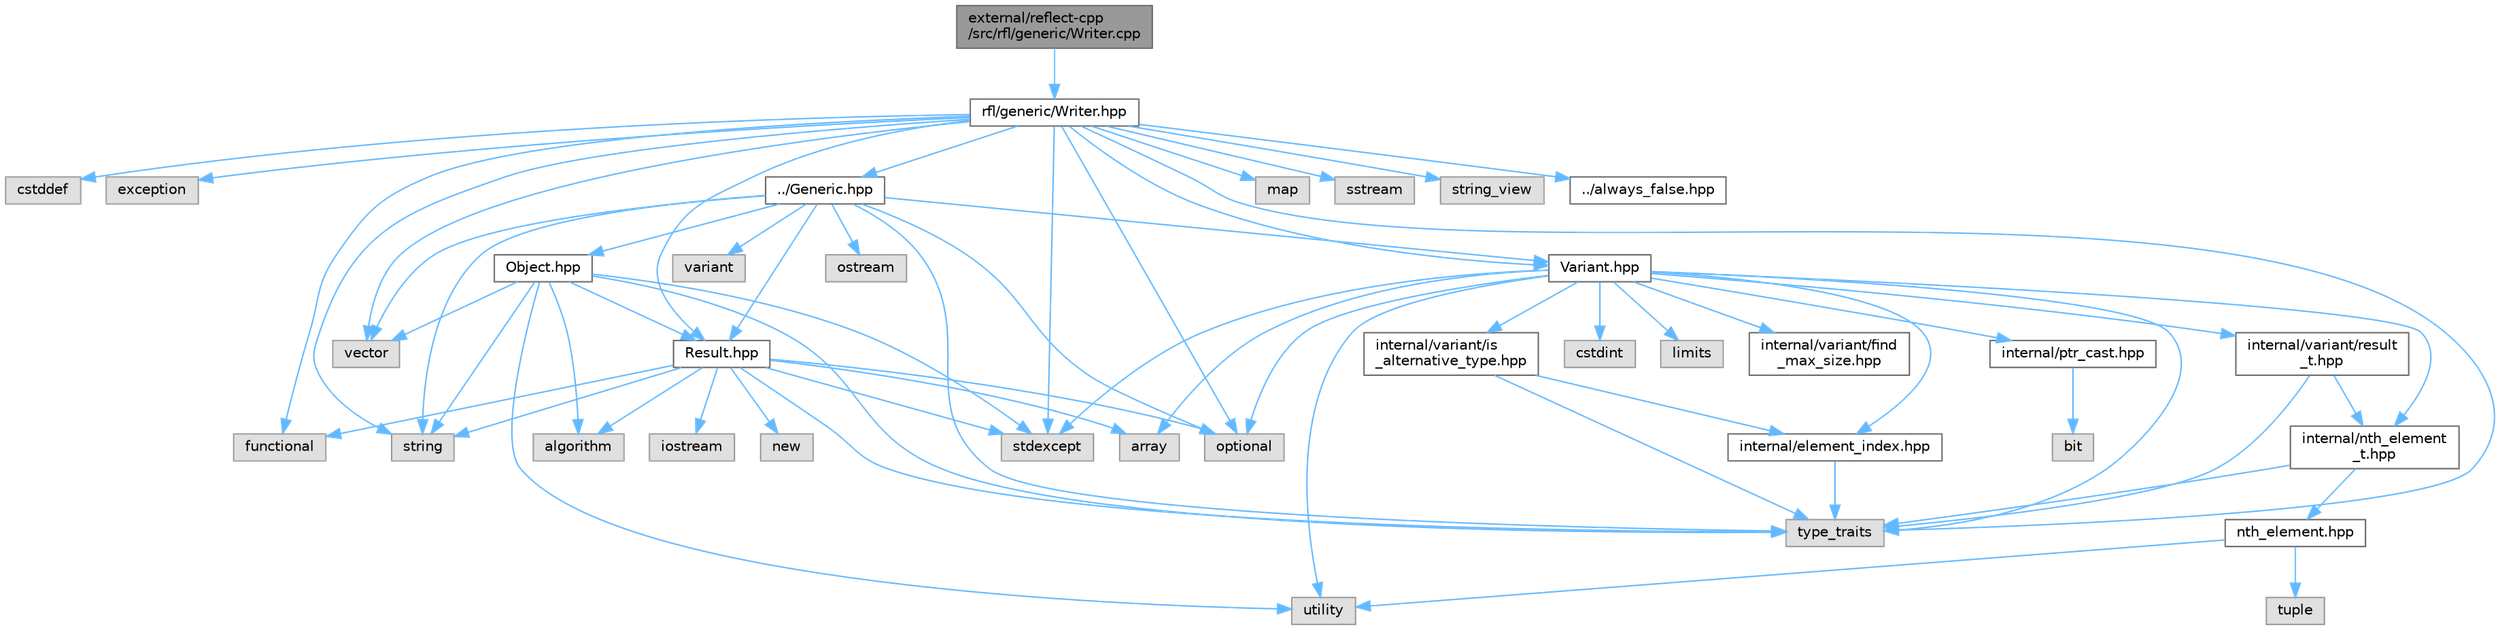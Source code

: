 digraph "external/reflect-cpp/src/rfl/generic/Writer.cpp"
{
 // LATEX_PDF_SIZE
  bgcolor="transparent";
  edge [fontname=Helvetica,fontsize=10,labelfontname=Helvetica,labelfontsize=10];
  node [fontname=Helvetica,fontsize=10,shape=box,height=0.2,width=0.4];
  Node1 [id="Node000001",label="external/reflect-cpp\l/src/rfl/generic/Writer.cpp",height=0.2,width=0.4,color="gray40", fillcolor="grey60", style="filled", fontcolor="black",tooltip=" "];
  Node1 -> Node2 [id="edge65_Node000001_Node000002",color="steelblue1",style="solid",tooltip=" "];
  Node2 [id="Node000002",label="rfl/generic/Writer.hpp",height=0.2,width=0.4,color="grey40", fillcolor="white", style="filled",URL="$generic_2_writer_8hpp.html",tooltip=" "];
  Node2 -> Node3 [id="edge66_Node000002_Node000003",color="steelblue1",style="solid",tooltip=" "];
  Node3 [id="Node000003",label="cstddef",height=0.2,width=0.4,color="grey60", fillcolor="#E0E0E0", style="filled",tooltip=" "];
  Node2 -> Node4 [id="edge67_Node000002_Node000004",color="steelblue1",style="solid",tooltip=" "];
  Node4 [id="Node000004",label="exception",height=0.2,width=0.4,color="grey60", fillcolor="#E0E0E0", style="filled",tooltip=" "];
  Node2 -> Node5 [id="edge68_Node000002_Node000005",color="steelblue1",style="solid",tooltip=" "];
  Node5 [id="Node000005",label="functional",height=0.2,width=0.4,color="grey60", fillcolor="#E0E0E0", style="filled",tooltip=" "];
  Node2 -> Node6 [id="edge69_Node000002_Node000006",color="steelblue1",style="solid",tooltip=" "];
  Node6 [id="Node000006",label="map",height=0.2,width=0.4,color="grey60", fillcolor="#E0E0E0", style="filled",tooltip=" "];
  Node2 -> Node7 [id="edge70_Node000002_Node000007",color="steelblue1",style="solid",tooltip=" "];
  Node7 [id="Node000007",label="optional",height=0.2,width=0.4,color="grey60", fillcolor="#E0E0E0", style="filled",tooltip=" "];
  Node2 -> Node8 [id="edge71_Node000002_Node000008",color="steelblue1",style="solid",tooltip=" "];
  Node8 [id="Node000008",label="sstream",height=0.2,width=0.4,color="grey60", fillcolor="#E0E0E0", style="filled",tooltip=" "];
  Node2 -> Node9 [id="edge72_Node000002_Node000009",color="steelblue1",style="solid",tooltip=" "];
  Node9 [id="Node000009",label="stdexcept",height=0.2,width=0.4,color="grey60", fillcolor="#E0E0E0", style="filled",tooltip=" "];
  Node2 -> Node10 [id="edge73_Node000002_Node000010",color="steelblue1",style="solid",tooltip=" "];
  Node10 [id="Node000010",label="string",height=0.2,width=0.4,color="grey60", fillcolor="#E0E0E0", style="filled",tooltip=" "];
  Node2 -> Node11 [id="edge74_Node000002_Node000011",color="steelblue1",style="solid",tooltip=" "];
  Node11 [id="Node000011",label="string_view",height=0.2,width=0.4,color="grey60", fillcolor="#E0E0E0", style="filled",tooltip=" "];
  Node2 -> Node12 [id="edge75_Node000002_Node000012",color="steelblue1",style="solid",tooltip=" "];
  Node12 [id="Node000012",label="type_traits",height=0.2,width=0.4,color="grey60", fillcolor="#E0E0E0", style="filled",tooltip=" "];
  Node2 -> Node13 [id="edge76_Node000002_Node000013",color="steelblue1",style="solid",tooltip=" "];
  Node13 [id="Node000013",label="vector",height=0.2,width=0.4,color="grey60", fillcolor="#E0E0E0", style="filled",tooltip=" "];
  Node2 -> Node14 [id="edge77_Node000002_Node000014",color="steelblue1",style="solid",tooltip=" "];
  Node14 [id="Node000014",label="../Generic.hpp",height=0.2,width=0.4,color="grey40", fillcolor="white", style="filled",URL="$_generic_8hpp.html",tooltip=" "];
  Node14 -> Node7 [id="edge78_Node000014_Node000007",color="steelblue1",style="solid",tooltip=" "];
  Node14 -> Node15 [id="edge79_Node000014_Node000015",color="steelblue1",style="solid",tooltip=" "];
  Node15 [id="Node000015",label="ostream",height=0.2,width=0.4,color="grey60", fillcolor="#E0E0E0", style="filled",tooltip=" "];
  Node14 -> Node10 [id="edge80_Node000014_Node000010",color="steelblue1",style="solid",tooltip=" "];
  Node14 -> Node12 [id="edge81_Node000014_Node000012",color="steelblue1",style="solid",tooltip=" "];
  Node14 -> Node16 [id="edge82_Node000014_Node000016",color="steelblue1",style="solid",tooltip=" "];
  Node16 [id="Node000016",label="variant",height=0.2,width=0.4,color="grey60", fillcolor="#E0E0E0", style="filled",tooltip=" "];
  Node14 -> Node13 [id="edge83_Node000014_Node000013",color="steelblue1",style="solid",tooltip=" "];
  Node14 -> Node17 [id="edge84_Node000014_Node000017",color="steelblue1",style="solid",tooltip=" "];
  Node17 [id="Node000017",label="Object.hpp",height=0.2,width=0.4,color="grey40", fillcolor="white", style="filled",URL="$_object_8hpp.html",tooltip=" "];
  Node17 -> Node18 [id="edge85_Node000017_Node000018",color="steelblue1",style="solid",tooltip=" "];
  Node18 [id="Node000018",label="algorithm",height=0.2,width=0.4,color="grey60", fillcolor="#E0E0E0", style="filled",tooltip=" "];
  Node17 -> Node9 [id="edge86_Node000017_Node000009",color="steelblue1",style="solid",tooltip=" "];
  Node17 -> Node10 [id="edge87_Node000017_Node000010",color="steelblue1",style="solid",tooltip=" "];
  Node17 -> Node12 [id="edge88_Node000017_Node000012",color="steelblue1",style="solid",tooltip=" "];
  Node17 -> Node19 [id="edge89_Node000017_Node000019",color="steelblue1",style="solid",tooltip=" "];
  Node19 [id="Node000019",label="utility",height=0.2,width=0.4,color="grey60", fillcolor="#E0E0E0", style="filled",tooltip=" "];
  Node17 -> Node13 [id="edge90_Node000017_Node000013",color="steelblue1",style="solid",tooltip=" "];
  Node17 -> Node20 [id="edge91_Node000017_Node000020",color="steelblue1",style="solid",tooltip=" "];
  Node20 [id="Node000020",label="Result.hpp",height=0.2,width=0.4,color="grey40", fillcolor="white", style="filled",URL="$_result_8hpp.html",tooltip=" "];
  Node20 -> Node18 [id="edge92_Node000020_Node000018",color="steelblue1",style="solid",tooltip=" "];
  Node20 -> Node21 [id="edge93_Node000020_Node000021",color="steelblue1",style="solid",tooltip=" "];
  Node21 [id="Node000021",label="array",height=0.2,width=0.4,color="grey60", fillcolor="#E0E0E0", style="filled",tooltip=" "];
  Node20 -> Node5 [id="edge94_Node000020_Node000005",color="steelblue1",style="solid",tooltip=" "];
  Node20 -> Node22 [id="edge95_Node000020_Node000022",color="steelblue1",style="solid",tooltip=" "];
  Node22 [id="Node000022",label="iostream",height=0.2,width=0.4,color="grey60", fillcolor="#E0E0E0", style="filled",tooltip=" "];
  Node20 -> Node23 [id="edge96_Node000020_Node000023",color="steelblue1",style="solid",tooltip=" "];
  Node23 [id="Node000023",label="new",height=0.2,width=0.4,color="grey60", fillcolor="#E0E0E0", style="filled",tooltip=" "];
  Node20 -> Node7 [id="edge97_Node000020_Node000007",color="steelblue1",style="solid",tooltip=" "];
  Node20 -> Node9 [id="edge98_Node000020_Node000009",color="steelblue1",style="solid",tooltip=" "];
  Node20 -> Node10 [id="edge99_Node000020_Node000010",color="steelblue1",style="solid",tooltip=" "];
  Node20 -> Node12 [id="edge100_Node000020_Node000012",color="steelblue1",style="solid",tooltip=" "];
  Node14 -> Node20 [id="edge101_Node000014_Node000020",color="steelblue1",style="solid",tooltip=" "];
  Node14 -> Node24 [id="edge102_Node000014_Node000024",color="steelblue1",style="solid",tooltip=" "];
  Node24 [id="Node000024",label="Variant.hpp",height=0.2,width=0.4,color="grey40", fillcolor="white", style="filled",URL="$_variant_8hpp.html",tooltip=" "];
  Node24 -> Node21 [id="edge103_Node000024_Node000021",color="steelblue1",style="solid",tooltip=" "];
  Node24 -> Node25 [id="edge104_Node000024_Node000025",color="steelblue1",style="solid",tooltip=" "];
  Node25 [id="Node000025",label="cstdint",height=0.2,width=0.4,color="grey60", fillcolor="#E0E0E0", style="filled",tooltip=" "];
  Node24 -> Node26 [id="edge105_Node000024_Node000026",color="steelblue1",style="solid",tooltip=" "];
  Node26 [id="Node000026",label="limits",height=0.2,width=0.4,color="grey60", fillcolor="#E0E0E0", style="filled",tooltip=" "];
  Node24 -> Node7 [id="edge106_Node000024_Node000007",color="steelblue1",style="solid",tooltip=" "];
  Node24 -> Node9 [id="edge107_Node000024_Node000009",color="steelblue1",style="solid",tooltip=" "];
  Node24 -> Node12 [id="edge108_Node000024_Node000012",color="steelblue1",style="solid",tooltip=" "];
  Node24 -> Node19 [id="edge109_Node000024_Node000019",color="steelblue1",style="solid",tooltip=" "];
  Node24 -> Node27 [id="edge110_Node000024_Node000027",color="steelblue1",style="solid",tooltip=" "];
  Node27 [id="Node000027",label="internal/element_index.hpp",height=0.2,width=0.4,color="grey40", fillcolor="white", style="filled",URL="$element__index_8hpp.html",tooltip=" "];
  Node27 -> Node12 [id="edge111_Node000027_Node000012",color="steelblue1",style="solid",tooltip=" "];
  Node24 -> Node28 [id="edge112_Node000024_Node000028",color="steelblue1",style="solid",tooltip=" "];
  Node28 [id="Node000028",label="internal/nth_element\l_t.hpp",height=0.2,width=0.4,color="grey40", fillcolor="white", style="filled",URL="$nth__element__t_8hpp.html",tooltip=" "];
  Node28 -> Node12 [id="edge113_Node000028_Node000012",color="steelblue1",style="solid",tooltip=" "];
  Node28 -> Node29 [id="edge114_Node000028_Node000029",color="steelblue1",style="solid",tooltip=" "];
  Node29 [id="Node000029",label="nth_element.hpp",height=0.2,width=0.4,color="grey40", fillcolor="white", style="filled",URL="$nth__element_8hpp.html",tooltip=" "];
  Node29 -> Node30 [id="edge115_Node000029_Node000030",color="steelblue1",style="solid",tooltip=" "];
  Node30 [id="Node000030",label="tuple",height=0.2,width=0.4,color="grey60", fillcolor="#E0E0E0", style="filled",tooltip=" "];
  Node29 -> Node19 [id="edge116_Node000029_Node000019",color="steelblue1",style="solid",tooltip=" "];
  Node24 -> Node31 [id="edge117_Node000024_Node000031",color="steelblue1",style="solid",tooltip=" "];
  Node31 [id="Node000031",label="internal/variant/find\l_max_size.hpp",height=0.2,width=0.4,color="grey40", fillcolor="white", style="filled",URL="$find__max__size_8hpp.html",tooltip=" "];
  Node24 -> Node32 [id="edge118_Node000024_Node000032",color="steelblue1",style="solid",tooltip=" "];
  Node32 [id="Node000032",label="internal/variant/is\l_alternative_type.hpp",height=0.2,width=0.4,color="grey40", fillcolor="white", style="filled",URL="$is__alternative__type_8hpp.html",tooltip=" "];
  Node32 -> Node12 [id="edge119_Node000032_Node000012",color="steelblue1",style="solid",tooltip=" "];
  Node32 -> Node27 [id="edge120_Node000032_Node000027",color="steelblue1",style="solid",tooltip=" "];
  Node24 -> Node33 [id="edge121_Node000024_Node000033",color="steelblue1",style="solid",tooltip=" "];
  Node33 [id="Node000033",label="internal/variant/result\l_t.hpp",height=0.2,width=0.4,color="grey40", fillcolor="white", style="filled",URL="$result__t_8hpp.html",tooltip=" "];
  Node33 -> Node12 [id="edge122_Node000033_Node000012",color="steelblue1",style="solid",tooltip=" "];
  Node33 -> Node28 [id="edge123_Node000033_Node000028",color="steelblue1",style="solid",tooltip=" "];
  Node24 -> Node34 [id="edge124_Node000024_Node000034",color="steelblue1",style="solid",tooltip=" "];
  Node34 [id="Node000034",label="internal/ptr_cast.hpp",height=0.2,width=0.4,color="grey40", fillcolor="white", style="filled",URL="$ptr__cast_8hpp.html",tooltip=" "];
  Node34 -> Node35 [id="edge125_Node000034_Node000035",color="steelblue1",style="solid",tooltip=" "];
  Node35 [id="Node000035",label="bit",height=0.2,width=0.4,color="grey60", fillcolor="#E0E0E0", style="filled",tooltip=" "];
  Node2 -> Node20 [id="edge126_Node000002_Node000020",color="steelblue1",style="solid",tooltip=" "];
  Node2 -> Node24 [id="edge127_Node000002_Node000024",color="steelblue1",style="solid",tooltip=" "];
  Node2 -> Node36 [id="edge128_Node000002_Node000036",color="steelblue1",style="solid",tooltip=" "];
  Node36 [id="Node000036",label="../always_false.hpp",height=0.2,width=0.4,color="grey40", fillcolor="white", style="filled",URL="$always__false_8hpp.html",tooltip=" "];
}
